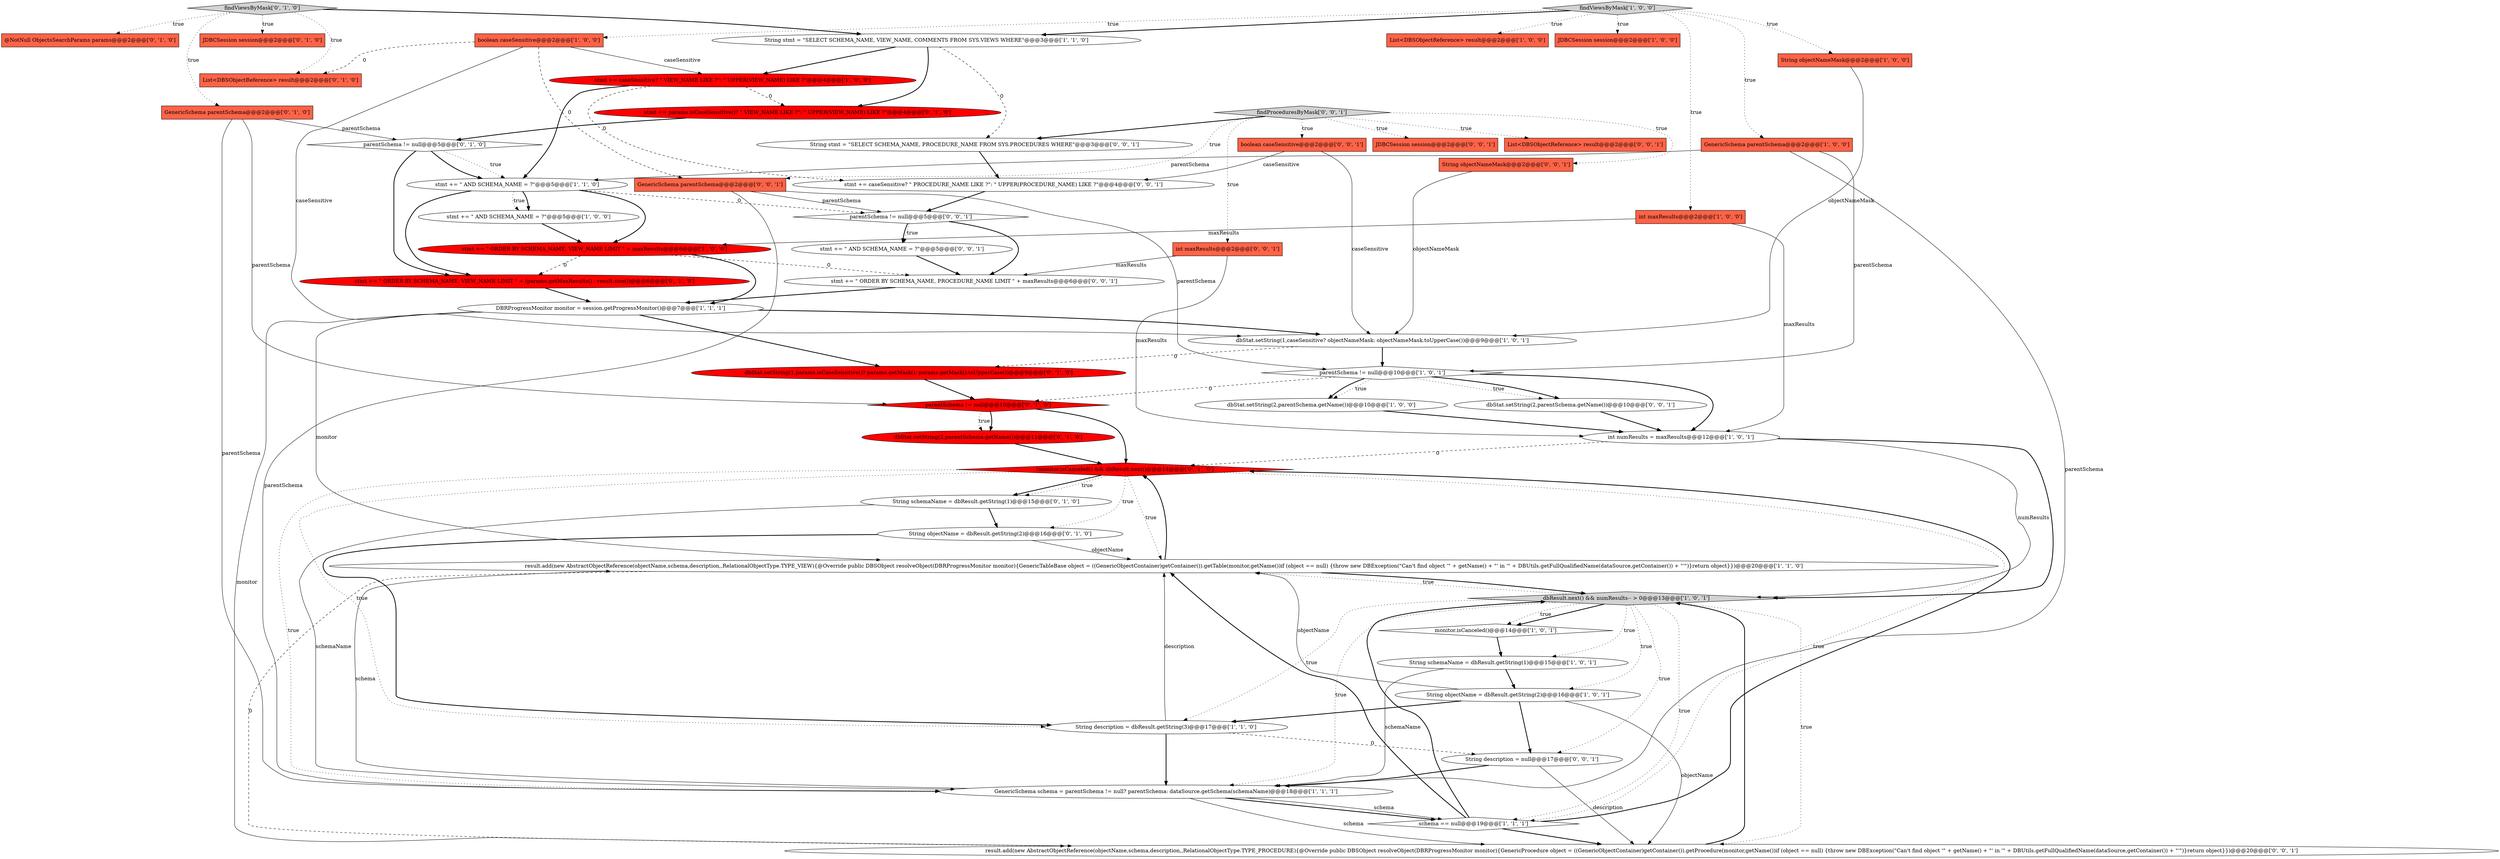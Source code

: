 digraph {
37 [style = filled, label = "List<DBSObjectReference> result@@@2@@@['0', '1', '0']", fillcolor = tomato, shape = box image = "AAA1AAABBB2BBB"];
28 [style = filled, label = "dbStat.setString(1,params.isCaseSensitive()? params.getMask(): params.getMask().toUpperCase())@@@9@@@['0', '1', '0']", fillcolor = red, shape = ellipse image = "AAA1AAABBB2BBB"];
3 [style = filled, label = "result.add(new AbstractObjectReference(objectName,schema,description,,RelationalObjectType.TYPE_VIEW){@Override public DBSObject resolveObject(DBRProgressMonitor monitor){GenericTableBase object = ((GenericObjectContainer)getContainer()).getTable(monitor,getName())if (object == null) {throw new DBException(\"Can't find object '\" + getName() + \"' in '\" + DBUtils.getFullQualifiedName(dataSource,getContainer()) + \"'\")}return object}})@@@20@@@['1', '1', '0']", fillcolor = white, shape = ellipse image = "AAA0AAABBB1BBB"];
13 [style = filled, label = "monitor.isCanceled()@@@14@@@['1', '0', '1']", fillcolor = white, shape = diamond image = "AAA0AAABBB1BBB"];
51 [style = filled, label = "stmt += caseSensitive? \" PROCEDURE_NAME LIKE ?\": \" UPPER(PROCEDURE_NAME) LIKE ?\"@@@4@@@['0', '0', '1']", fillcolor = white, shape = ellipse image = "AAA0AAABBB3BBB"];
16 [style = filled, label = "String schemaName = dbResult.getString(1)@@@15@@@['1', '0', '1']", fillcolor = white, shape = ellipse image = "AAA0AAABBB1BBB"];
10 [style = filled, label = "DBRProgressMonitor monitor = session.getProgressMonitor()@@@7@@@['1', '1', '1']", fillcolor = white, shape = ellipse image = "AAA0AAABBB1BBB"];
0 [style = filled, label = "int maxResults@@@2@@@['1', '0', '0']", fillcolor = tomato, shape = box image = "AAA0AAABBB1BBB"];
49 [style = filled, label = "parentSchema != null@@@5@@@['0', '0', '1']", fillcolor = white, shape = diamond image = "AAA0AAABBB3BBB"];
15 [style = filled, label = "dbResult.next() && numResults-- > 0@@@13@@@['1', '0', '1']", fillcolor = lightgray, shape = diamond image = "AAA0AAABBB1BBB"];
32 [style = filled, label = "findViewsByMask['0', '1', '0']", fillcolor = lightgray, shape = diamond image = "AAA0AAABBB2BBB"];
27 [style = filled, label = "parentSchema != null@@@5@@@['0', '1', '0']", fillcolor = white, shape = diamond image = "AAA0AAABBB2BBB"];
29 [style = filled, label = "GenericSchema parentSchema@@@2@@@['0', '1', '0']", fillcolor = tomato, shape = box image = "AAA0AAABBB2BBB"];
50 [style = filled, label = "boolean caseSensitive@@@2@@@['0', '0', '1']", fillcolor = tomato, shape = box image = "AAA0AAABBB3BBB"];
5 [style = filled, label = "dbStat.setString(2,parentSchema.getName())@@@10@@@['1', '0', '0']", fillcolor = white, shape = ellipse image = "AAA0AAABBB1BBB"];
43 [style = filled, label = "List<DBSObjectReference> result@@@2@@@['0', '0', '1']", fillcolor = tomato, shape = box image = "AAA0AAABBB3BBB"];
44 [style = filled, label = "dbStat.setString(2,parentSchema.getName())@@@10@@@['0', '0', '1']", fillcolor = white, shape = ellipse image = "AAA0AAABBB3BBB"];
20 [style = filled, label = "parentSchema != null@@@10@@@['1', '0', '1']", fillcolor = white, shape = diamond image = "AAA0AAABBB1BBB"];
26 [style = filled, label = "JDBCSession session@@@2@@@['0', '1', '0']", fillcolor = tomato, shape = box image = "AAA0AAABBB2BBB"];
31 [style = filled, label = "stmt += params.isCaseSensitive()? \" VIEW_NAME LIKE ?\": \" UPPER(VIEW_NAME) LIKE ?\"@@@4@@@['0', '1', '0']", fillcolor = red, shape = ellipse image = "AAA1AAABBB2BBB"];
47 [style = filled, label = "stmt += \" AND SCHEMA_NAME = ?\"@@@5@@@['0', '0', '1']", fillcolor = white, shape = ellipse image = "AAA0AAABBB3BBB"];
25 [style = filled, label = "String objectName = dbResult.getString(2)@@@16@@@['0', '1', '0']", fillcolor = white, shape = ellipse image = "AAA0AAABBB2BBB"];
11 [style = filled, label = "JDBCSession session@@@2@@@['1', '0', '0']", fillcolor = tomato, shape = box image = "AAA0AAABBB1BBB"];
22 [style = filled, label = "String stmt = \"SELECT SCHEMA_NAME, VIEW_NAME, COMMENTS FROM SYS.VIEWS WHERE\"@@@3@@@['1', '1', '0']", fillcolor = white, shape = ellipse image = "AAA0AAABBB1BBB"];
14 [style = filled, label = "schema == null@@@19@@@['1', '1', '1']", fillcolor = white, shape = diamond image = "AAA0AAABBB1BBB"];
17 [style = filled, label = "boolean caseSensitive@@@2@@@['1', '0', '0']", fillcolor = tomato, shape = box image = "AAA1AAABBB1BBB"];
18 [style = filled, label = "stmt += caseSensitive? \" VIEW_NAME LIKE ?\": \" UPPER(VIEW_NAME) LIKE ?\"@@@4@@@['1', '0', '0']", fillcolor = red, shape = ellipse image = "AAA1AAABBB1BBB"];
42 [style = filled, label = "stmt += \" ORDER BY SCHEMA_NAME, PROCEDURE_NAME LIMIT \" + maxResults@@@6@@@['0', '0', '1']", fillcolor = white, shape = ellipse image = "AAA0AAABBB3BBB"];
9 [style = filled, label = "GenericSchema parentSchema@@@2@@@['1', '0', '0']", fillcolor = tomato, shape = box image = "AAA0AAABBB1BBB"];
21 [style = filled, label = "stmt += \" AND SCHEMA_NAME = ?\"@@@5@@@['1', '1', '0']", fillcolor = white, shape = ellipse image = "AAA0AAABBB1BBB"];
2 [style = filled, label = "stmt += \" AND SCHEMA_NAME = ?\"@@@5@@@['1', '0', '0']", fillcolor = white, shape = ellipse image = "AAA0AAABBB1BBB"];
6 [style = filled, label = "GenericSchema schema = parentSchema != null? parentSchema: dataSource.getSchema(schemaName)@@@18@@@['1', '1', '1']", fillcolor = white, shape = ellipse image = "AAA0AAABBB1BBB"];
48 [style = filled, label = "String objectNameMask@@@2@@@['0', '0', '1']", fillcolor = tomato, shape = box image = "AAA0AAABBB3BBB"];
4 [style = filled, label = "String objectNameMask@@@2@@@['1', '0', '0']", fillcolor = tomato, shape = box image = "AAA0AAABBB1BBB"];
46 [style = filled, label = "result.add(new AbstractObjectReference(objectName,schema,description,,RelationalObjectType.TYPE_PROCEDURE){@Override public DBSObject resolveObject(DBRProgressMonitor monitor){GenericProcedure object = ((GenericObjectContainer)getContainer()).getProcedure(monitor,getName())if (object == null) {throw new DBException(\"Can't find object '\" + getName() + \"' in '\" + DBUtils.getFullQualifiedName(dataSource,getContainer()) + \"'\")}return object}})@@@20@@@['0', '0', '1']", fillcolor = white, shape = ellipse image = "AAA0AAABBB3BBB"];
8 [style = filled, label = "int numResults = maxResults@@@12@@@['1', '0', '1']", fillcolor = white, shape = ellipse image = "AAA0AAABBB1BBB"];
53 [style = filled, label = "findProceduresByMask['0', '0', '1']", fillcolor = lightgray, shape = diamond image = "AAA0AAABBB3BBB"];
40 [style = filled, label = "String description = null@@@17@@@['0', '0', '1']", fillcolor = white, shape = ellipse image = "AAA0AAABBB3BBB"];
24 [style = filled, label = "stmt += \" ORDER BY SCHEMA_NAME, VIEW_NAME LIMIT \" + maxResults@@@6@@@['1', '0', '0']", fillcolor = red, shape = ellipse image = "AAA1AAABBB1BBB"];
30 [style = filled, label = "@NotNull ObjectsSearchParams params@@@2@@@['0', '1', '0']", fillcolor = tomato, shape = box image = "AAA0AAABBB2BBB"];
39 [style = filled, label = "int maxResults@@@2@@@['0', '0', '1']", fillcolor = tomato, shape = box image = "AAA0AAABBB3BBB"];
36 [style = filled, label = "!monitor.isCanceled() && dbResult.next()@@@14@@@['0', '1', '0']", fillcolor = red, shape = diamond image = "AAA1AAABBB2BBB"];
52 [style = filled, label = "GenericSchema parentSchema@@@2@@@['0', '0', '1']", fillcolor = tomato, shape = box image = "AAA0AAABBB3BBB"];
45 [style = filled, label = "JDBCSession session@@@2@@@['0', '0', '1']", fillcolor = tomato, shape = box image = "AAA0AAABBB3BBB"];
7 [style = filled, label = "List<DBSObjectReference> result@@@2@@@['1', '0', '0']", fillcolor = tomato, shape = box image = "AAA0AAABBB1BBB"];
23 [style = filled, label = "String objectName = dbResult.getString(2)@@@16@@@['1', '0', '1']", fillcolor = white, shape = ellipse image = "AAA0AAABBB1BBB"];
1 [style = filled, label = "dbStat.setString(1,caseSensitive? objectNameMask: objectNameMask.toUpperCase())@@@9@@@['1', '0', '1']", fillcolor = white, shape = ellipse image = "AAA0AAABBB1BBB"];
12 [style = filled, label = "findViewsByMask['1', '0', '0']", fillcolor = lightgray, shape = diamond image = "AAA0AAABBB1BBB"];
35 [style = filled, label = "String schemaName = dbResult.getString(1)@@@15@@@['0', '1', '0']", fillcolor = white, shape = ellipse image = "AAA0AAABBB2BBB"];
34 [style = filled, label = "parentSchema != null@@@10@@@['0', '1', '0']", fillcolor = red, shape = diamond image = "AAA1AAABBB2BBB"];
19 [style = filled, label = "String description = dbResult.getString(3)@@@17@@@['1', '1', '0']", fillcolor = white, shape = ellipse image = "AAA0AAABBB1BBB"];
38 [style = filled, label = "stmt += \" ORDER BY SCHEMA_NAME, VIEW_NAME LIMIT \" + (params.getMaxResults() - result.size())@@@6@@@['0', '1', '0']", fillcolor = red, shape = ellipse image = "AAA1AAABBB2BBB"];
41 [style = filled, label = "String stmt = \"SELECT SCHEMA_NAME, PROCEDURE_NAME FROM SYS.PROCEDURES WHERE\"@@@3@@@['0', '0', '1']", fillcolor = white, shape = ellipse image = "AAA0AAABBB3BBB"];
33 [style = filled, label = "dbStat.setString(2,parentSchema.getName())@@@11@@@['0', '1', '0']", fillcolor = red, shape = ellipse image = "AAA1AAABBB2BBB"];
36->6 [style = dotted, label="true"];
14->3 [style = bold, label=""];
32->22 [style = bold, label=""];
27->38 [style = bold, label=""];
44->8 [style = bold, label=""];
40->6 [style = bold, label=""];
46->15 [style = bold, label=""];
53->39 [style = dotted, label="true"];
53->52 [style = dotted, label="true"];
1->20 [style = bold, label=""];
21->24 [style = bold, label=""];
17->52 [style = dashed, label="0"];
24->42 [style = dashed, label="0"];
21->2 [style = bold, label=""];
21->38 [style = bold, label=""];
25->3 [style = solid, label="objectName"];
3->36 [style = bold, label=""];
19->3 [style = solid, label="description"];
14->46 [style = bold, label=""];
53->41 [style = bold, label=""];
32->30 [style = dotted, label="true"];
25->19 [style = bold, label=""];
32->37 [style = dotted, label="true"];
2->24 [style = bold, label=""];
53->43 [style = dotted, label="true"];
23->3 [style = solid, label="objectName"];
12->22 [style = bold, label=""];
36->14 [style = dotted, label="true"];
22->41 [style = dashed, label="0"];
24->10 [style = bold, label=""];
12->17 [style = dotted, label="true"];
53->48 [style = dotted, label="true"];
15->13 [style = bold, label=""];
48->1 [style = solid, label="objectNameMask"];
9->21 [style = solid, label="parentSchema"];
34->33 [style = bold, label=""];
16->6 [style = solid, label="schemaName"];
15->40 [style = dotted, label="true"];
27->21 [style = dotted, label="true"];
15->16 [style = dotted, label="true"];
15->14 [style = dotted, label="true"];
19->6 [style = bold, label=""];
13->16 [style = bold, label=""];
15->13 [style = dotted, label="true"];
12->11 [style = dotted, label="true"];
15->3 [style = dotted, label="true"];
20->5 [style = dotted, label="true"];
20->8 [style = bold, label=""];
22->18 [style = bold, label=""];
49->47 [style = dotted, label="true"];
31->27 [style = bold, label=""];
20->34 [style = dashed, label="0"];
36->3 [style = dotted, label="true"];
29->27 [style = solid, label="parentSchema"];
52->6 [style = solid, label="parentSchema"];
34->36 [style = bold, label=""];
33->36 [style = bold, label=""];
12->0 [style = dotted, label="true"];
14->15 [style = bold, label=""];
12->4 [style = dotted, label="true"];
35->6 [style = solid, label="schemaName"];
36->35 [style = bold, label=""];
12->7 [style = dotted, label="true"];
10->1 [style = bold, label=""];
18->31 [style = dashed, label="0"];
24->38 [style = dashed, label="0"];
6->46 [style = solid, label="schema"];
17->1 [style = solid, label="caseSensitive"];
14->36 [style = bold, label=""];
18->51 [style = dashed, label="0"];
10->3 [style = solid, label="monitor"];
52->20 [style = solid, label="parentSchema"];
8->15 [style = bold, label=""];
47->42 [style = bold, label=""];
40->46 [style = solid, label="description"];
4->1 [style = solid, label="objectNameMask"];
21->2 [style = dotted, label="true"];
53->50 [style = dotted, label="true"];
39->42 [style = solid, label="maxResults"];
52->49 [style = solid, label="parentSchema"];
3->46 [style = dashed, label="0"];
16->23 [style = bold, label=""];
53->45 [style = dotted, label="true"];
1->28 [style = dashed, label="0"];
36->19 [style = dotted, label="true"];
8->36 [style = dashed, label="0"];
35->25 [style = bold, label=""];
20->44 [style = dotted, label="true"];
23->19 [style = bold, label=""];
50->51 [style = solid, label="caseSensitive"];
34->33 [style = dotted, label="true"];
17->18 [style = solid, label="caseSensitive"];
32->29 [style = dotted, label="true"];
18->21 [style = bold, label=""];
15->23 [style = dotted, label="true"];
27->21 [style = bold, label=""];
19->40 [style = dashed, label="0"];
9->6 [style = solid, label="parentSchema"];
10->46 [style = solid, label="monitor"];
5->8 [style = bold, label=""];
49->42 [style = bold, label=""];
10->28 [style = bold, label=""];
8->15 [style = solid, label="numResults"];
28->34 [style = bold, label=""];
50->1 [style = solid, label="caseSensitive"];
38->10 [style = bold, label=""];
39->8 [style = solid, label="maxResults"];
9->20 [style = solid, label="parentSchema"];
22->31 [style = bold, label=""];
0->8 [style = solid, label="maxResults"];
3->15 [style = bold, label=""];
51->49 [style = bold, label=""];
0->24 [style = solid, label="maxResults"];
15->46 [style = dotted, label="true"];
6->3 [style = solid, label="schema"];
20->44 [style = bold, label=""];
20->5 [style = bold, label=""];
49->47 [style = bold, label=""];
6->14 [style = bold, label=""];
29->34 [style = solid, label="parentSchema"];
6->14 [style = solid, label="schema"];
41->51 [style = bold, label=""];
23->46 [style = solid, label="objectName"];
23->40 [style = bold, label=""];
15->19 [style = dotted, label="true"];
42->10 [style = bold, label=""];
15->6 [style = dotted, label="true"];
32->26 [style = dotted, label="true"];
21->49 [style = dashed, label="0"];
17->37 [style = dashed, label="0"];
36->35 [style = dotted, label="true"];
29->6 [style = solid, label="parentSchema"];
36->25 [style = dotted, label="true"];
12->9 [style = dotted, label="true"];
}
